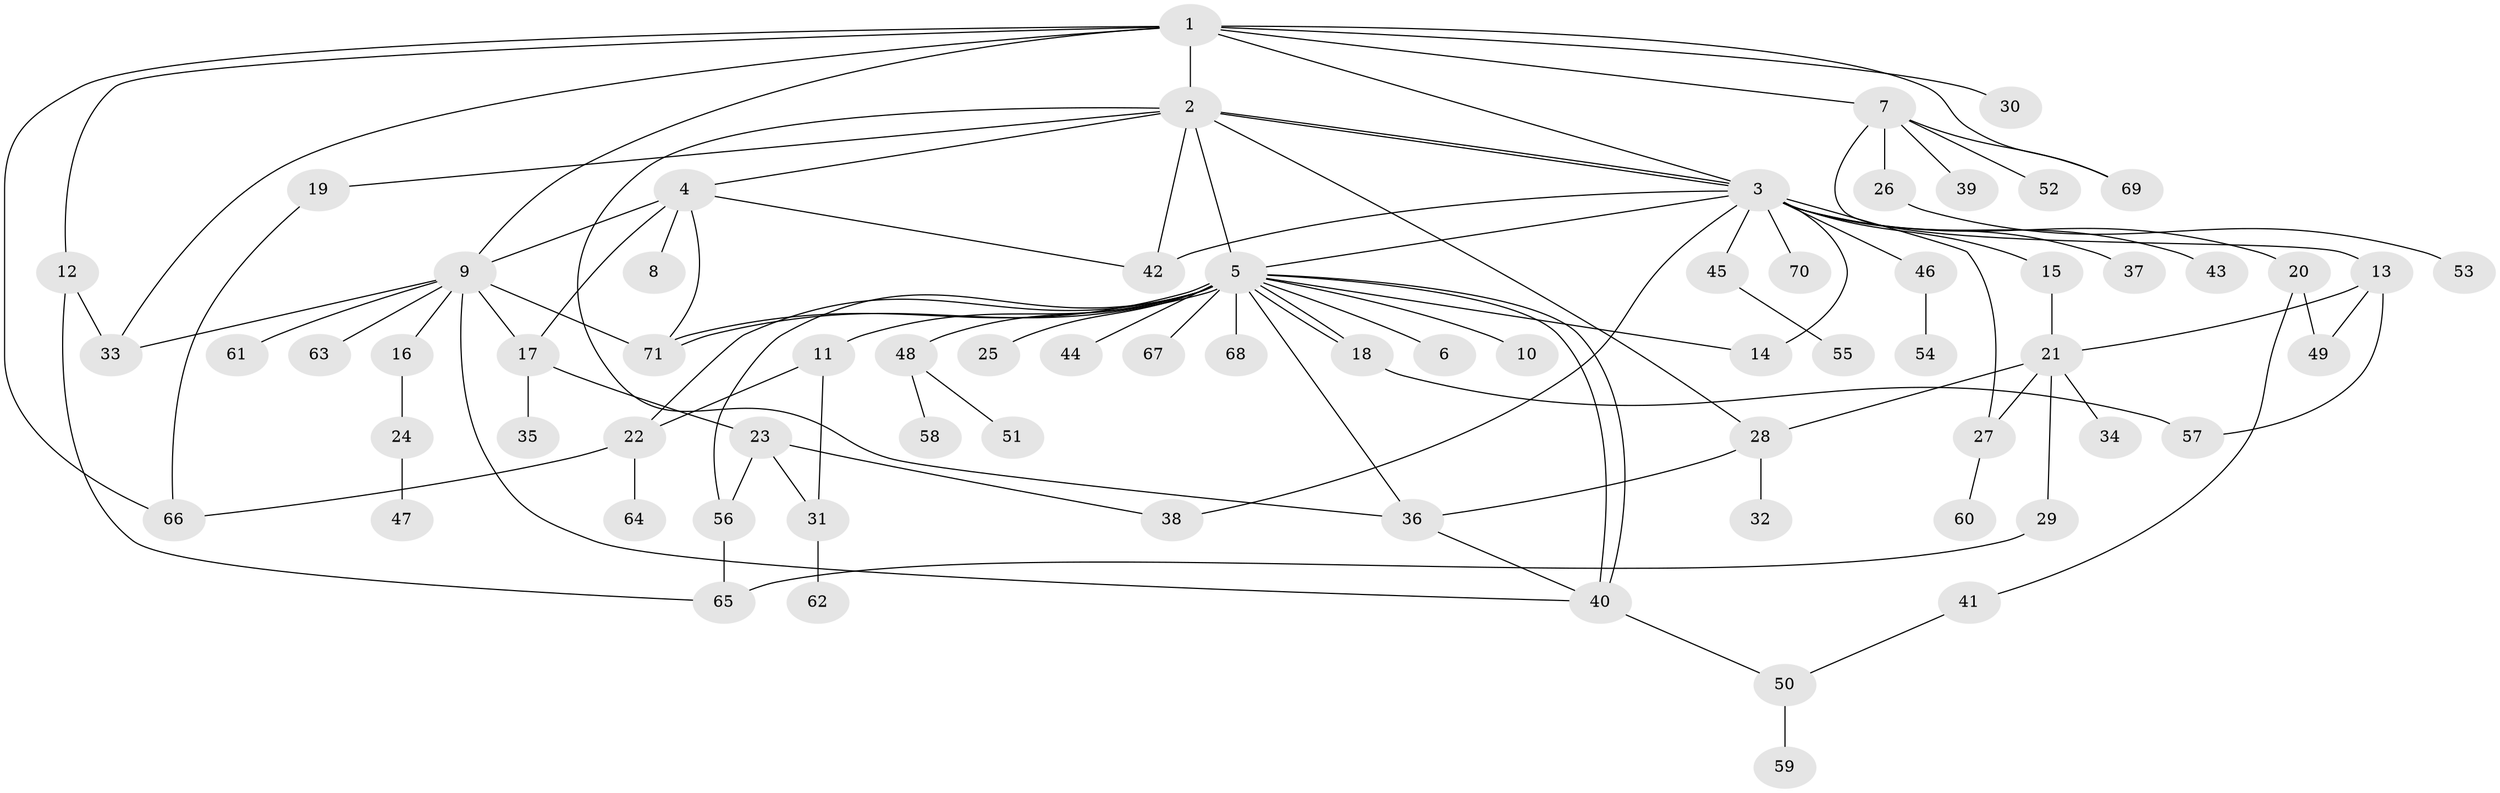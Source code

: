 // Generated by graph-tools (version 1.1) at 2025/11/02/27/25 16:11:09]
// undirected, 71 vertices, 104 edges
graph export_dot {
graph [start="1"]
  node [color=gray90,style=filled];
  1;
  2;
  3;
  4;
  5;
  6;
  7;
  8;
  9;
  10;
  11;
  12;
  13;
  14;
  15;
  16;
  17;
  18;
  19;
  20;
  21;
  22;
  23;
  24;
  25;
  26;
  27;
  28;
  29;
  30;
  31;
  32;
  33;
  34;
  35;
  36;
  37;
  38;
  39;
  40;
  41;
  42;
  43;
  44;
  45;
  46;
  47;
  48;
  49;
  50;
  51;
  52;
  53;
  54;
  55;
  56;
  57;
  58;
  59;
  60;
  61;
  62;
  63;
  64;
  65;
  66;
  67;
  68;
  69;
  70;
  71;
  1 -- 2;
  1 -- 3;
  1 -- 7;
  1 -- 9;
  1 -- 12;
  1 -- 30;
  1 -- 33;
  1 -- 66;
  1 -- 69;
  2 -- 3;
  2 -- 3;
  2 -- 4;
  2 -- 5;
  2 -- 19;
  2 -- 28;
  2 -- 36;
  2 -- 42;
  3 -- 5;
  3 -- 14;
  3 -- 15;
  3 -- 20;
  3 -- 27;
  3 -- 37;
  3 -- 38;
  3 -- 42;
  3 -- 43;
  3 -- 45;
  3 -- 46;
  3 -- 70;
  4 -- 8;
  4 -- 9;
  4 -- 17;
  4 -- 42;
  4 -- 71;
  5 -- 6;
  5 -- 10;
  5 -- 11;
  5 -- 14;
  5 -- 18;
  5 -- 18;
  5 -- 22;
  5 -- 25;
  5 -- 36;
  5 -- 40;
  5 -- 40;
  5 -- 44;
  5 -- 48;
  5 -- 56;
  5 -- 67;
  5 -- 68;
  5 -- 71;
  5 -- 71;
  7 -- 13;
  7 -- 26;
  7 -- 39;
  7 -- 52;
  7 -- 69;
  9 -- 16;
  9 -- 17;
  9 -- 33;
  9 -- 40;
  9 -- 61;
  9 -- 63;
  9 -- 71;
  11 -- 22;
  11 -- 31;
  12 -- 33;
  12 -- 65;
  13 -- 21;
  13 -- 49;
  13 -- 57;
  15 -- 21;
  16 -- 24;
  17 -- 23;
  17 -- 35;
  18 -- 57;
  19 -- 66;
  20 -- 41;
  20 -- 49;
  21 -- 27;
  21 -- 28;
  21 -- 29;
  21 -- 34;
  22 -- 64;
  22 -- 66;
  23 -- 31;
  23 -- 38;
  23 -- 56;
  24 -- 47;
  26 -- 53;
  27 -- 60;
  28 -- 32;
  28 -- 36;
  29 -- 65;
  31 -- 62;
  36 -- 40;
  40 -- 50;
  41 -- 50;
  45 -- 55;
  46 -- 54;
  48 -- 51;
  48 -- 58;
  50 -- 59;
  56 -- 65;
}
